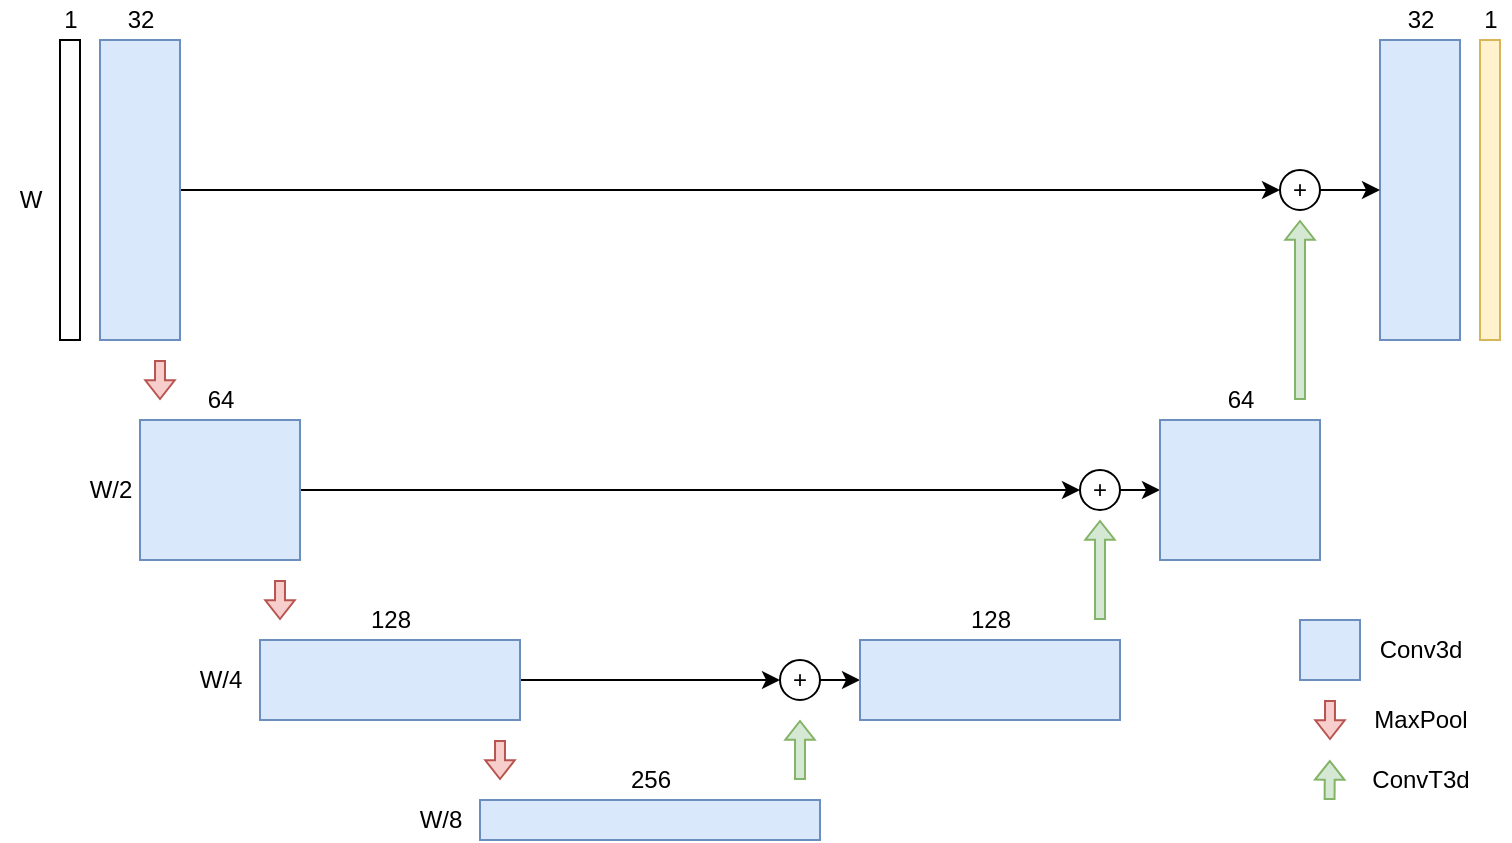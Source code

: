 <mxfile version="15.9.6" type="github">
  <diagram id="cXwblCX4jRzgXyYIROlV" name="Page-1">
    <mxGraphModel dx="1673" dy="934" grid="1" gridSize="10" guides="1" tooltips="1" connect="1" arrows="1" fold="1" page="1" pageScale="1" pageWidth="850" pageHeight="1100" math="1" shadow="0">
      <root>
        <mxCell id="0" />
        <mxCell id="1" parent="0" />
        <mxCell id="-Ol9VmeEnkd6u5UqzpCi-1" value="" style="rounded=0;whiteSpace=wrap;html=1;" vertex="1" parent="1">
          <mxGeometry x="40" y="40" width="10" height="150" as="geometry" />
        </mxCell>
        <mxCell id="-Ol9VmeEnkd6u5UqzpCi-43" style="edgeStyle=orthogonalEdgeStyle;rounded=0;orthogonalLoop=1;jettySize=auto;html=1;exitX=1;exitY=0.5;exitDx=0;exitDy=0;entryX=0;entryY=0.5;entryDx=0;entryDy=0;" edge="1" parent="1" source="-Ol9VmeEnkd6u5UqzpCi-2" target="-Ol9VmeEnkd6u5UqzpCi-42">
          <mxGeometry relative="1" as="geometry" />
        </mxCell>
        <mxCell id="-Ol9VmeEnkd6u5UqzpCi-2" value="" style="rounded=0;whiteSpace=wrap;html=1;" vertex="1" parent="1">
          <mxGeometry x="60" y="40" width="40" height="150" as="geometry" />
        </mxCell>
        <mxCell id="-Ol9VmeEnkd6u5UqzpCi-19" value="" style="shape=flexArrow;endArrow=classic;html=1;rounded=0;endWidth=8.725;endSize=2.781;width=4.966;fillColor=#f8cecc;strokeColor=#b85450;" edge="1" parent="1">
          <mxGeometry width="50" height="50" relative="1" as="geometry">
            <mxPoint x="90" y="200" as="sourcePoint" />
            <mxPoint x="90" y="220" as="targetPoint" />
          </mxGeometry>
        </mxCell>
        <mxCell id="-Ol9VmeEnkd6u5UqzpCi-36" style="edgeStyle=orthogonalEdgeStyle;rounded=0;orthogonalLoop=1;jettySize=auto;html=1;exitX=1;exitY=0.5;exitDx=0;exitDy=0;entryX=0;entryY=0.5;entryDx=0;entryDy=0;" edge="1" parent="1" source="-Ol9VmeEnkd6u5UqzpCi-20" target="-Ol9VmeEnkd6u5UqzpCi-33">
          <mxGeometry relative="1" as="geometry">
            <mxPoint x="530" y="265" as="targetPoint" />
          </mxGeometry>
        </mxCell>
        <mxCell id="-Ol9VmeEnkd6u5UqzpCi-20" value="" style="rounded=0;whiteSpace=wrap;html=1;" vertex="1" parent="1">
          <mxGeometry x="80" y="230" width="80" height="70" as="geometry" />
        </mxCell>
        <mxCell id="-Ol9VmeEnkd6u5UqzpCi-21" value="" style="shape=flexArrow;endArrow=classic;html=1;rounded=0;endWidth=8.725;endSize=2.781;width=4.966;fillColor=#f8cecc;strokeColor=#b85450;" edge="1" parent="1">
          <mxGeometry width="50" height="50" relative="1" as="geometry">
            <mxPoint x="150" y="310" as="sourcePoint" />
            <mxPoint x="150" y="330" as="targetPoint" />
          </mxGeometry>
        </mxCell>
        <mxCell id="-Ol9VmeEnkd6u5UqzpCi-30" style="edgeStyle=orthogonalEdgeStyle;rounded=0;orthogonalLoop=1;jettySize=auto;html=1;exitX=1;exitY=0.5;exitDx=0;exitDy=0;entryX=0;entryY=0.5;entryDx=0;entryDy=0;" edge="1" parent="1" source="-Ol9VmeEnkd6u5UqzpCi-22" target="-Ol9VmeEnkd6u5UqzpCi-29">
          <mxGeometry relative="1" as="geometry" />
        </mxCell>
        <mxCell id="-Ol9VmeEnkd6u5UqzpCi-22" value="" style="rounded=0;whiteSpace=wrap;html=1;" vertex="1" parent="1">
          <mxGeometry x="140" y="340" width="130" height="40" as="geometry" />
        </mxCell>
        <mxCell id="-Ol9VmeEnkd6u5UqzpCi-23" value="" style="rounded=0;whiteSpace=wrap;html=1;" vertex="1" parent="1">
          <mxGeometry x="250" y="420" width="170" height="20" as="geometry" />
        </mxCell>
        <mxCell id="-Ol9VmeEnkd6u5UqzpCi-24" value="" style="shape=flexArrow;endArrow=classic;html=1;rounded=0;endWidth=8.725;endSize=2.781;width=4.966;fillColor=#f8cecc;strokeColor=#b85450;" edge="1" parent="1">
          <mxGeometry width="50" height="50" relative="1" as="geometry">
            <mxPoint x="260" y="390" as="sourcePoint" />
            <mxPoint x="260" y="410" as="targetPoint" />
          </mxGeometry>
        </mxCell>
        <mxCell id="-Ol9VmeEnkd6u5UqzpCi-28" value="" style="shape=flexArrow;endArrow=classic;html=1;rounded=0;endWidth=8.725;endSize=2.781;width=4.966;fillColor=#d5e8d4;strokeColor=#82b366;" edge="1" parent="1">
          <mxGeometry width="50" height="50" relative="1" as="geometry">
            <mxPoint x="410" y="410" as="sourcePoint" />
            <mxPoint x="410" y="380" as="targetPoint" />
          </mxGeometry>
        </mxCell>
        <mxCell id="-Ol9VmeEnkd6u5UqzpCi-31" style="edgeStyle=orthogonalEdgeStyle;rounded=0;orthogonalLoop=1;jettySize=auto;html=1;exitX=1;exitY=0.5;exitDx=0;exitDy=0;entryX=0;entryY=0.5;entryDx=0;entryDy=0;" edge="1" parent="1" source="-Ol9VmeEnkd6u5UqzpCi-29">
          <mxGeometry relative="1" as="geometry">
            <mxPoint x="440" y="360" as="targetPoint" />
          </mxGeometry>
        </mxCell>
        <mxCell id="-Ol9VmeEnkd6u5UqzpCi-29" value="+" style="ellipse;whiteSpace=wrap;html=1;aspect=fixed;" vertex="1" parent="1">
          <mxGeometry x="400" y="350" width="20" height="20" as="geometry" />
        </mxCell>
        <mxCell id="-Ol9VmeEnkd6u5UqzpCi-32" value="" style="shape=flexArrow;endArrow=classic;html=1;rounded=0;endWidth=8.725;endSize=2.781;width=4.966;fillColor=#d5e8d4;strokeColor=#82b366;" edge="1" parent="1">
          <mxGeometry width="50" height="50" relative="1" as="geometry">
            <mxPoint x="560" y="330" as="sourcePoint" />
            <mxPoint x="560" y="280" as="targetPoint" />
          </mxGeometry>
        </mxCell>
        <mxCell id="-Ol9VmeEnkd6u5UqzpCi-38" style="edgeStyle=orthogonalEdgeStyle;rounded=0;orthogonalLoop=1;jettySize=auto;html=1;exitX=1;exitY=0.5;exitDx=0;exitDy=0;entryX=0;entryY=0.5;entryDx=0;entryDy=0;" edge="1" parent="1" source="-Ol9VmeEnkd6u5UqzpCi-33" target="-Ol9VmeEnkd6u5UqzpCi-37">
          <mxGeometry relative="1" as="geometry" />
        </mxCell>
        <mxCell id="-Ol9VmeEnkd6u5UqzpCi-33" value="+" style="ellipse;whiteSpace=wrap;html=1;aspect=fixed;" vertex="1" parent="1">
          <mxGeometry x="550" y="255" width="20" height="20" as="geometry" />
        </mxCell>
        <mxCell id="-Ol9VmeEnkd6u5UqzpCi-35" value="" style="rounded=0;whiteSpace=wrap;html=1;fillColor=#dae8fc;strokeColor=#6c8ebf;" vertex="1" parent="1">
          <mxGeometry x="440" y="340" width="130" height="40" as="geometry" />
        </mxCell>
        <mxCell id="-Ol9VmeEnkd6u5UqzpCi-37" value="" style="rounded=0;whiteSpace=wrap;html=1;fillColor=#dae8fc;strokeColor=#6c8ebf;" vertex="1" parent="1">
          <mxGeometry x="590" y="230" width="80" height="70" as="geometry" />
        </mxCell>
        <mxCell id="-Ol9VmeEnkd6u5UqzpCi-40" value="" style="rounded=0;whiteSpace=wrap;html=1;fillColor=#dae8fc;strokeColor=#6c8ebf;" vertex="1" parent="1">
          <mxGeometry x="700" y="40" width="40" height="150" as="geometry" />
        </mxCell>
        <mxCell id="-Ol9VmeEnkd6u5UqzpCi-44" style="edgeStyle=orthogonalEdgeStyle;rounded=0;orthogonalLoop=1;jettySize=auto;html=1;exitX=1;exitY=0.5;exitDx=0;exitDy=0;entryX=0;entryY=0.5;entryDx=0;entryDy=0;" edge="1" parent="1" source="-Ol9VmeEnkd6u5UqzpCi-42" target="-Ol9VmeEnkd6u5UqzpCi-40">
          <mxGeometry relative="1" as="geometry" />
        </mxCell>
        <mxCell id="-Ol9VmeEnkd6u5UqzpCi-42" value="+" style="ellipse;whiteSpace=wrap;html=1;aspect=fixed;" vertex="1" parent="1">
          <mxGeometry x="650" y="105" width="20" height="20" as="geometry" />
        </mxCell>
        <mxCell id="-Ol9VmeEnkd6u5UqzpCi-45" value="" style="shape=flexArrow;endArrow=classic;html=1;rounded=0;endWidth=8.725;endSize=2.781;width=4.966;fillColor=#d5e8d4;strokeColor=#82b366;" edge="1" parent="1">
          <mxGeometry width="50" height="50" relative="1" as="geometry">
            <mxPoint x="660" y="220" as="sourcePoint" />
            <mxPoint x="660" y="130" as="targetPoint" />
          </mxGeometry>
        </mxCell>
        <mxCell id="-Ol9VmeEnkd6u5UqzpCi-46" value="" style="rounded=0;whiteSpace=wrap;html=1;fillColor=#fff2cc;strokeColor=#d6b656;" vertex="1" parent="1">
          <mxGeometry x="750" y="40" width="10" height="150" as="geometry" />
        </mxCell>
        <mxCell id="-Ol9VmeEnkd6u5UqzpCi-47" value="W" style="text;html=1;align=center;verticalAlign=middle;resizable=0;points=[];autosize=1;strokeColor=none;fillColor=none;" vertex="1" parent="1">
          <mxGeometry x="10" y="110" width="30" height="20" as="geometry" />
        </mxCell>
        <mxCell id="-Ol9VmeEnkd6u5UqzpCi-48" value="W/2" style="text;html=1;align=center;verticalAlign=middle;resizable=0;points=[];autosize=1;strokeColor=none;fillColor=none;" vertex="1" parent="1">
          <mxGeometry x="45" y="255" width="40" height="20" as="geometry" />
        </mxCell>
        <mxCell id="-Ol9VmeEnkd6u5UqzpCi-49" value="W/4" style="text;html=1;align=center;verticalAlign=middle;resizable=0;points=[];autosize=1;strokeColor=none;fillColor=none;" vertex="1" parent="1">
          <mxGeometry x="100" y="350" width="40" height="20" as="geometry" />
        </mxCell>
        <mxCell id="-Ol9VmeEnkd6u5UqzpCi-50" value="W/8" style="text;html=1;align=center;verticalAlign=middle;resizable=0;points=[];autosize=1;strokeColor=none;fillColor=none;" vertex="1" parent="1">
          <mxGeometry x="210" y="420" width="40" height="20" as="geometry" />
        </mxCell>
        <mxCell id="-Ol9VmeEnkd6u5UqzpCi-51" value="256" style="text;html=1;align=center;verticalAlign=middle;resizable=0;points=[];autosize=1;strokeColor=none;fillColor=none;" vertex="1" parent="1">
          <mxGeometry x="315" y="400" width="40" height="20" as="geometry" />
        </mxCell>
        <mxCell id="-Ol9VmeEnkd6u5UqzpCi-52" value="1" style="text;html=1;align=center;verticalAlign=middle;resizable=0;points=[];autosize=1;strokeColor=none;fillColor=none;" vertex="1" parent="1">
          <mxGeometry x="35" y="20" width="20" height="20" as="geometry" />
        </mxCell>
        <mxCell id="-Ol9VmeEnkd6u5UqzpCi-53" value="32" style="text;html=1;align=center;verticalAlign=middle;resizable=0;points=[];autosize=1;strokeColor=none;fillColor=none;" vertex="1" parent="1">
          <mxGeometry x="65" y="20" width="30" height="20" as="geometry" />
        </mxCell>
        <mxCell id="-Ol9VmeEnkd6u5UqzpCi-54" value="128" style="text;html=1;align=center;verticalAlign=middle;resizable=0;points=[];autosize=1;strokeColor=none;fillColor=none;" vertex="1" parent="1">
          <mxGeometry x="185" y="320" width="40" height="20" as="geometry" />
        </mxCell>
        <mxCell id="-Ol9VmeEnkd6u5UqzpCi-55" value="64" style="text;html=1;align=center;verticalAlign=middle;resizable=0;points=[];autosize=1;strokeColor=none;fillColor=none;" vertex="1" parent="1">
          <mxGeometry x="105" y="210" width="30" height="20" as="geometry" />
        </mxCell>
        <mxCell id="-Ol9VmeEnkd6u5UqzpCi-56" value="32" style="text;html=1;align=center;verticalAlign=middle;resizable=0;points=[];autosize=1;strokeColor=none;fillColor=none;" vertex="1" parent="1">
          <mxGeometry x="705" y="20" width="30" height="20" as="geometry" />
        </mxCell>
        <mxCell id="-Ol9VmeEnkd6u5UqzpCi-57" value="1" style="text;html=1;align=center;verticalAlign=middle;resizable=0;points=[];autosize=1;strokeColor=none;fillColor=none;" vertex="1" parent="1">
          <mxGeometry x="745" y="20" width="20" height="20" as="geometry" />
        </mxCell>
        <mxCell id="-Ol9VmeEnkd6u5UqzpCi-58" value="128" style="text;html=1;align=center;verticalAlign=middle;resizable=0;points=[];autosize=1;strokeColor=none;fillColor=none;" vertex="1" parent="1">
          <mxGeometry x="485" y="320" width="40" height="20" as="geometry" />
        </mxCell>
        <mxCell id="-Ol9VmeEnkd6u5UqzpCi-59" value="64" style="text;html=1;align=center;verticalAlign=middle;resizable=0;points=[];autosize=1;strokeColor=none;fillColor=none;" vertex="1" parent="1">
          <mxGeometry x="615" y="210" width="30" height="20" as="geometry" />
        </mxCell>
        <mxCell id="-Ol9VmeEnkd6u5UqzpCi-60" value="" style="rounded=0;whiteSpace=wrap;html=1;fillColor=#dae8fc;strokeColor=#6c8ebf;" vertex="1" parent="1">
          <mxGeometry x="80" y="230" width="80" height="70" as="geometry" />
        </mxCell>
        <mxCell id="-Ol9VmeEnkd6u5UqzpCi-61" value="" style="rounded=0;whiteSpace=wrap;html=1;fillColor=#dae8fc;strokeColor=#6c8ebf;" vertex="1" parent="1">
          <mxGeometry x="60" y="40" width="40" height="150" as="geometry" />
        </mxCell>
        <mxCell id="-Ol9VmeEnkd6u5UqzpCi-62" value="" style="rounded=0;whiteSpace=wrap;html=1;fillColor=#dae8fc;strokeColor=#6c8ebf;" vertex="1" parent="1">
          <mxGeometry x="140" y="340" width="130" height="40" as="geometry" />
        </mxCell>
        <mxCell id="-Ol9VmeEnkd6u5UqzpCi-63" value="" style="rounded=0;whiteSpace=wrap;html=1;fillColor=#dae8fc;strokeColor=#6c8ebf;" vertex="1" parent="1">
          <mxGeometry x="250" y="420" width="170" height="20" as="geometry" />
        </mxCell>
        <mxCell id="-Ol9VmeEnkd6u5UqzpCi-64" value="" style="rounded=0;whiteSpace=wrap;html=1;fillColor=#dae8fc;strokeColor=#6c8ebf;" vertex="1" parent="1">
          <mxGeometry x="660" y="330" width="30" height="30" as="geometry" />
        </mxCell>
        <mxCell id="-Ol9VmeEnkd6u5UqzpCi-65" value="" style="shape=flexArrow;endArrow=classic;html=1;rounded=0;endWidth=8.725;endSize=2.781;width=4.966;fillColor=#f8cecc;strokeColor=#b85450;" edge="1" parent="1">
          <mxGeometry width="50" height="50" relative="1" as="geometry">
            <mxPoint x="675" y="370.0" as="sourcePoint" />
            <mxPoint x="675" y="390.0" as="targetPoint" />
          </mxGeometry>
        </mxCell>
        <mxCell id="-Ol9VmeEnkd6u5UqzpCi-66" value="" style="shape=flexArrow;endArrow=classic;html=1;rounded=0;endWidth=8.725;endSize=2.781;width=4.966;fillColor=#d5e8d4;strokeColor=#82b366;" edge="1" parent="1">
          <mxGeometry width="50" height="50" relative="1" as="geometry">
            <mxPoint x="674.79" y="420" as="sourcePoint" />
            <mxPoint x="674.92" y="400.0" as="targetPoint" />
          </mxGeometry>
        </mxCell>
        <mxCell id="-Ol9VmeEnkd6u5UqzpCi-67" value="Conv3d" style="text;html=1;align=center;verticalAlign=middle;resizable=0;points=[];autosize=1;strokeColor=none;fillColor=none;" vertex="1" parent="1">
          <mxGeometry x="690" y="335" width="60" height="20" as="geometry" />
        </mxCell>
        <mxCell id="-Ol9VmeEnkd6u5UqzpCi-68" value="MaxPool" style="text;html=1;align=center;verticalAlign=middle;resizable=0;points=[];autosize=1;strokeColor=none;fillColor=none;" vertex="1" parent="1">
          <mxGeometry x="690" y="370" width="60" height="20" as="geometry" />
        </mxCell>
        <mxCell id="-Ol9VmeEnkd6u5UqzpCi-69" value="ConvT3d" style="text;html=1;align=center;verticalAlign=middle;resizable=0;points=[];autosize=1;strokeColor=none;fillColor=none;" vertex="1" parent="1">
          <mxGeometry x="690" y="400" width="60" height="20" as="geometry" />
        </mxCell>
      </root>
    </mxGraphModel>
  </diagram>
</mxfile>
